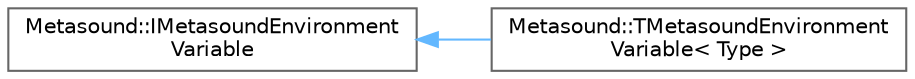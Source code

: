 digraph "Graphical Class Hierarchy"
{
 // INTERACTIVE_SVG=YES
 // LATEX_PDF_SIZE
  bgcolor="transparent";
  edge [fontname=Helvetica,fontsize=10,labelfontname=Helvetica,labelfontsize=10];
  node [fontname=Helvetica,fontsize=10,shape=box,height=0.2,width=0.4];
  rankdir="LR";
  Node0 [id="Node000000",label="Metasound::IMetasoundEnvironment\lVariable",height=0.2,width=0.4,color="grey40", fillcolor="white", style="filled",URL="$d6/db6/classMetasound_1_1IMetasoundEnvironmentVariable.html",tooltip="Interface for a metasound environment variable which supports a name, a runtime type ID,..."];
  Node0 -> Node1 [id="edge5842_Node000000_Node000001",dir="back",color="steelblue1",style="solid",tooltip=" "];
  Node1 [id="Node000001",label="Metasound::TMetasoundEnvironment\lVariable\< Type \>",height=0.2,width=0.4,color="grey40", fillcolor="white", style="filled",URL="$d3/d76/classMetasound_1_1TMetasoundEnvironmentVariable.html",tooltip=" "];
}
